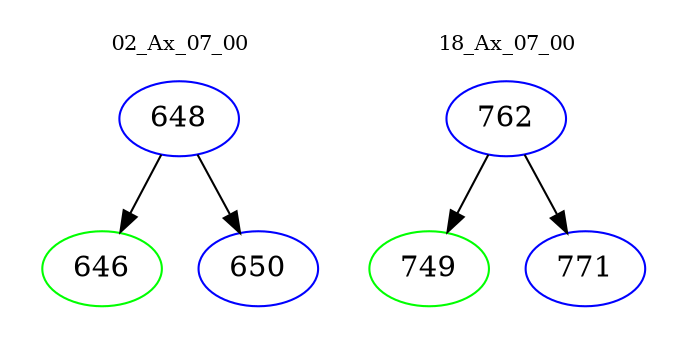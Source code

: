 digraph{
subgraph cluster_0 {
color = white
label = "02_Ax_07_00";
fontsize=10;
T0_648 [label="648", color="blue"]
T0_648 -> T0_646 [color="black"]
T0_646 [label="646", color="green"]
T0_648 -> T0_650 [color="black"]
T0_650 [label="650", color="blue"]
}
subgraph cluster_1 {
color = white
label = "18_Ax_07_00";
fontsize=10;
T1_762 [label="762", color="blue"]
T1_762 -> T1_749 [color="black"]
T1_749 [label="749", color="green"]
T1_762 -> T1_771 [color="black"]
T1_771 [label="771", color="blue"]
}
}
